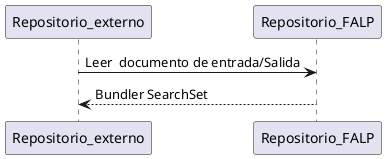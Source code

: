 @startuml


Repositorio_externo ->Repositorio_FALP : Leer  documento de entrada/Salida
Repositorio_externo <--Repositorio_FALP : Bundler SearchSet


@enduml